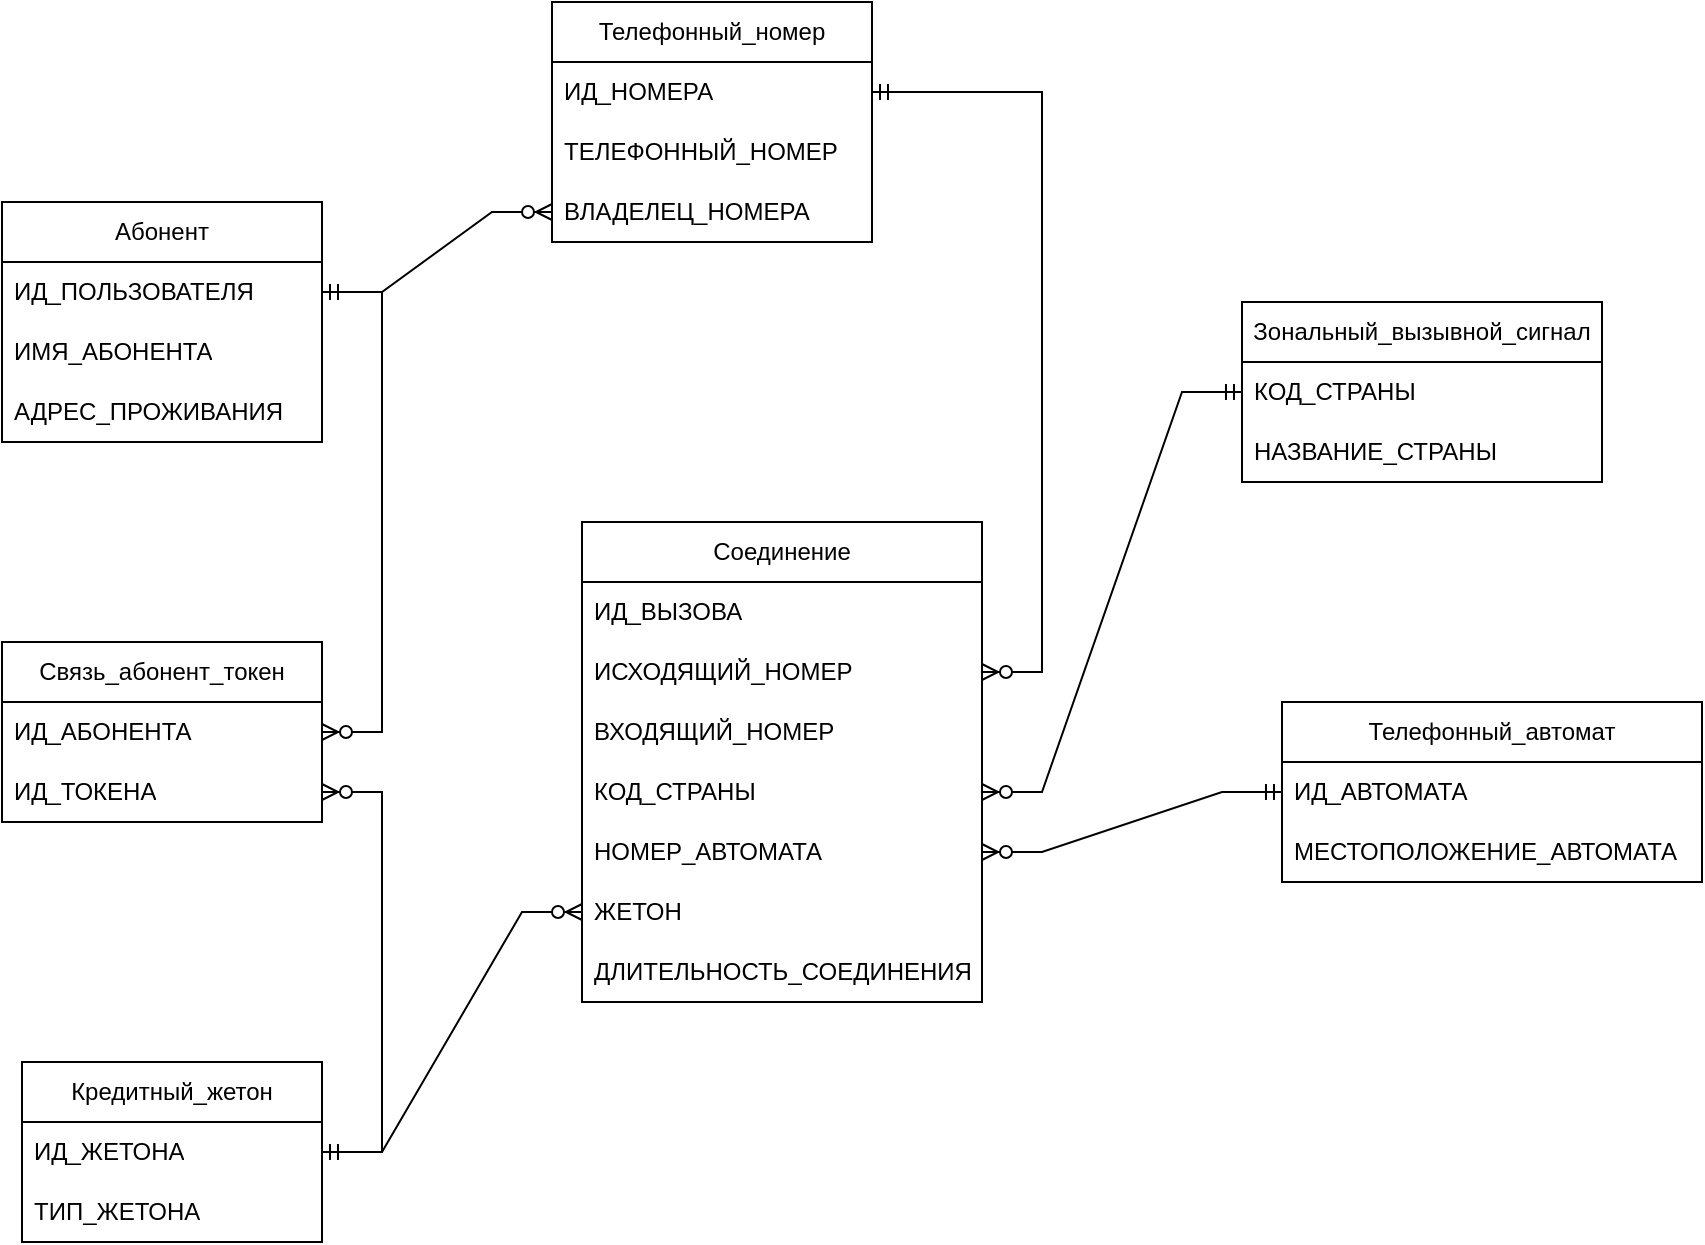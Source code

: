 <mxfile version="26.0.16">
  <diagram name="Страница — 1" id="doSoDC-cgsAAttEpyycX">
    <mxGraphModel dx="1242" dy="784" grid="1" gridSize="10" guides="1" tooltips="1" connect="1" arrows="1" fold="1" page="1" pageScale="1" pageWidth="850" pageHeight="1100" math="0" shadow="0">
      <root>
        <mxCell id="0" />
        <mxCell id="1" parent="0" />
        <mxCell id="jGpmL3rwvka-tKhu9a9l-1" value="Абонент" style="swimlane;fontStyle=0;childLayout=stackLayout;horizontal=1;startSize=30;horizontalStack=0;resizeParent=1;resizeParentMax=0;resizeLast=0;collapsible=1;marginBottom=0;whiteSpace=wrap;html=1;" vertex="1" parent="1">
          <mxGeometry x="70" y="500" width="160" height="120" as="geometry" />
        </mxCell>
        <mxCell id="jGpmL3rwvka-tKhu9a9l-2" value="ИД_ПОЛЬЗОВАТЕЛЯ" style="text;strokeColor=none;fillColor=none;align=left;verticalAlign=middle;spacingLeft=4;spacingRight=4;overflow=hidden;points=[[0,0.5],[1,0.5]];portConstraint=eastwest;rotatable=0;whiteSpace=wrap;html=1;" vertex="1" parent="jGpmL3rwvka-tKhu9a9l-1">
          <mxGeometry y="30" width="160" height="30" as="geometry" />
        </mxCell>
        <mxCell id="jGpmL3rwvka-tKhu9a9l-3" value="ИМЯ_АБОНЕНТА" style="text;strokeColor=none;fillColor=none;align=left;verticalAlign=middle;spacingLeft=4;spacingRight=4;overflow=hidden;points=[[0,0.5],[1,0.5]];portConstraint=eastwest;rotatable=0;whiteSpace=wrap;html=1;" vertex="1" parent="jGpmL3rwvka-tKhu9a9l-1">
          <mxGeometry y="60" width="160" height="30" as="geometry" />
        </mxCell>
        <mxCell id="jGpmL3rwvka-tKhu9a9l-4" value="АДРЕС_ПРОЖИВАНИЯ" style="text;strokeColor=none;fillColor=none;align=left;verticalAlign=middle;spacingLeft=4;spacingRight=4;overflow=hidden;points=[[0,0.5],[1,0.5]];portConstraint=eastwest;rotatable=0;whiteSpace=wrap;html=1;" vertex="1" parent="jGpmL3rwvka-tKhu9a9l-1">
          <mxGeometry y="90" width="160" height="30" as="geometry" />
        </mxCell>
        <mxCell id="jGpmL3rwvka-tKhu9a9l-5" value="Телефонный_номер" style="swimlane;fontStyle=0;childLayout=stackLayout;horizontal=1;startSize=30;horizontalStack=0;resizeParent=1;resizeParentMax=0;resizeLast=0;collapsible=1;marginBottom=0;whiteSpace=wrap;html=1;" vertex="1" parent="1">
          <mxGeometry x="345" y="400" width="160" height="120" as="geometry" />
        </mxCell>
        <mxCell id="jGpmL3rwvka-tKhu9a9l-6" value="ИД_НОМЕРА" style="text;strokeColor=none;fillColor=none;align=left;verticalAlign=middle;spacingLeft=4;spacingRight=4;overflow=hidden;points=[[0,0.5],[1,0.5]];portConstraint=eastwest;rotatable=0;whiteSpace=wrap;html=1;" vertex="1" parent="jGpmL3rwvka-tKhu9a9l-5">
          <mxGeometry y="30" width="160" height="30" as="geometry" />
        </mxCell>
        <mxCell id="jGpmL3rwvka-tKhu9a9l-7" value="ТЕЛЕФОННЫЙ_НОМЕР" style="text;strokeColor=none;fillColor=none;align=left;verticalAlign=middle;spacingLeft=4;spacingRight=4;overflow=hidden;points=[[0,0.5],[1,0.5]];portConstraint=eastwest;rotatable=0;whiteSpace=wrap;html=1;" vertex="1" parent="jGpmL3rwvka-tKhu9a9l-5">
          <mxGeometry y="60" width="160" height="30" as="geometry" />
        </mxCell>
        <mxCell id="jGpmL3rwvka-tKhu9a9l-8" value="ВЛАДЕЛЕЦ_НОМЕРА" style="text;strokeColor=none;fillColor=none;align=left;verticalAlign=middle;spacingLeft=4;spacingRight=4;overflow=hidden;points=[[0,0.5],[1,0.5]];portConstraint=eastwest;rotatable=0;whiteSpace=wrap;html=1;" vertex="1" parent="jGpmL3rwvka-tKhu9a9l-5">
          <mxGeometry y="90" width="160" height="30" as="geometry" />
        </mxCell>
        <mxCell id="jGpmL3rwvka-tKhu9a9l-9" value="Зональный_вызывной_сигнал" style="swimlane;fontStyle=0;childLayout=stackLayout;horizontal=1;startSize=30;horizontalStack=0;resizeParent=1;resizeParentMax=0;resizeLast=0;collapsible=1;marginBottom=0;whiteSpace=wrap;html=1;" vertex="1" parent="1">
          <mxGeometry x="690" y="550" width="180" height="90" as="geometry">
            <mxRectangle x="200" y="510" width="210" height="30" as="alternateBounds" />
          </mxGeometry>
        </mxCell>
        <mxCell id="jGpmL3rwvka-tKhu9a9l-10" value="КОД_СТРАНЫ" style="text;strokeColor=none;fillColor=none;align=left;verticalAlign=middle;spacingLeft=4;spacingRight=4;overflow=hidden;points=[[0,0.5],[1,0.5]];portConstraint=eastwest;rotatable=0;whiteSpace=wrap;html=1;" vertex="1" parent="jGpmL3rwvka-tKhu9a9l-9">
          <mxGeometry y="30" width="180" height="30" as="geometry" />
        </mxCell>
        <mxCell id="jGpmL3rwvka-tKhu9a9l-11" value="НАЗВАНИЕ_СТРАНЫ" style="text;strokeColor=none;fillColor=none;align=left;verticalAlign=middle;spacingLeft=4;spacingRight=4;overflow=hidden;points=[[0,0.5],[1,0.5]];portConstraint=eastwest;rotatable=0;whiteSpace=wrap;html=1;" vertex="1" parent="jGpmL3rwvka-tKhu9a9l-9">
          <mxGeometry y="60" width="180" height="30" as="geometry" />
        </mxCell>
        <mxCell id="jGpmL3rwvka-tKhu9a9l-13" value="Телефонный_автомат" style="swimlane;fontStyle=0;childLayout=stackLayout;horizontal=1;startSize=30;horizontalStack=0;resizeParent=1;resizeParentMax=0;resizeLast=0;collapsible=1;marginBottom=0;whiteSpace=wrap;html=1;" vertex="1" parent="1">
          <mxGeometry x="710" y="750" width="210" height="90" as="geometry">
            <mxRectangle x="200" y="510" width="210" height="30" as="alternateBounds" />
          </mxGeometry>
        </mxCell>
        <mxCell id="jGpmL3rwvka-tKhu9a9l-14" value="ИД_АВТОМАТА" style="text;strokeColor=none;fillColor=none;align=left;verticalAlign=middle;spacingLeft=4;spacingRight=4;overflow=hidden;points=[[0,0.5],[1,0.5]];portConstraint=eastwest;rotatable=0;whiteSpace=wrap;html=1;" vertex="1" parent="jGpmL3rwvka-tKhu9a9l-13">
          <mxGeometry y="30" width="210" height="30" as="geometry" />
        </mxCell>
        <mxCell id="jGpmL3rwvka-tKhu9a9l-15" value="МЕСТОПОЛОЖЕНИЕ_АВТОМАТА" style="text;strokeColor=none;fillColor=none;align=left;verticalAlign=middle;spacingLeft=4;spacingRight=4;overflow=hidden;points=[[0,0.5],[1,0.5]];portConstraint=eastwest;rotatable=0;whiteSpace=wrap;html=1;" vertex="1" parent="jGpmL3rwvka-tKhu9a9l-13">
          <mxGeometry y="60" width="210" height="30" as="geometry" />
        </mxCell>
        <mxCell id="jGpmL3rwvka-tKhu9a9l-16" value="Кредитный_жетон" style="swimlane;fontStyle=0;childLayout=stackLayout;horizontal=1;startSize=30;horizontalStack=0;resizeParent=1;resizeParentMax=0;resizeLast=0;collapsible=1;marginBottom=0;whiteSpace=wrap;html=1;" vertex="1" parent="1">
          <mxGeometry x="80" y="930" width="150" height="90" as="geometry">
            <mxRectangle x="200" y="510" width="210" height="30" as="alternateBounds" />
          </mxGeometry>
        </mxCell>
        <mxCell id="jGpmL3rwvka-tKhu9a9l-17" value="ИД_ЖЕТОНА" style="text;strokeColor=none;fillColor=none;align=left;verticalAlign=middle;spacingLeft=4;spacingRight=4;overflow=hidden;points=[[0,0.5],[1,0.5]];portConstraint=eastwest;rotatable=0;whiteSpace=wrap;html=1;" vertex="1" parent="jGpmL3rwvka-tKhu9a9l-16">
          <mxGeometry y="30" width="150" height="30" as="geometry" />
        </mxCell>
        <mxCell id="jGpmL3rwvka-tKhu9a9l-18" value="ТИП_ЖЕТОНА" style="text;strokeColor=none;fillColor=none;align=left;verticalAlign=middle;spacingLeft=4;spacingRight=4;overflow=hidden;points=[[0,0.5],[1,0.5]];portConstraint=eastwest;rotatable=0;whiteSpace=wrap;html=1;" vertex="1" parent="jGpmL3rwvka-tKhu9a9l-16">
          <mxGeometry y="60" width="150" height="30" as="geometry" />
        </mxCell>
        <mxCell id="jGpmL3rwvka-tKhu9a9l-19" value="Соединение" style="swimlane;fontStyle=0;childLayout=stackLayout;horizontal=1;startSize=30;horizontalStack=0;resizeParent=1;resizeParentMax=0;resizeLast=0;collapsible=1;marginBottom=0;whiteSpace=wrap;html=1;" vertex="1" parent="1">
          <mxGeometry x="360" y="660" width="200" height="240" as="geometry">
            <mxRectangle x="200" y="510" width="210" height="30" as="alternateBounds" />
          </mxGeometry>
        </mxCell>
        <mxCell id="jGpmL3rwvka-tKhu9a9l-20" value="ИД_ВЫЗОВА" style="text;strokeColor=none;fillColor=none;align=left;verticalAlign=middle;spacingLeft=4;spacingRight=4;overflow=hidden;points=[[0,0.5],[1,0.5]];portConstraint=eastwest;rotatable=0;whiteSpace=wrap;html=1;" vertex="1" parent="jGpmL3rwvka-tKhu9a9l-19">
          <mxGeometry y="30" width="200" height="30" as="geometry" />
        </mxCell>
        <mxCell id="jGpmL3rwvka-tKhu9a9l-21" value="ИСХОДЯЩИЙ_НОМЕР" style="text;strokeColor=none;fillColor=none;align=left;verticalAlign=middle;spacingLeft=4;spacingRight=4;overflow=hidden;points=[[0,0.5],[1,0.5]];portConstraint=eastwest;rotatable=0;whiteSpace=wrap;html=1;" vertex="1" parent="jGpmL3rwvka-tKhu9a9l-19">
          <mxGeometry y="60" width="200" height="30" as="geometry" />
        </mxCell>
        <mxCell id="jGpmL3rwvka-tKhu9a9l-23" value="ВХОДЯЩИЙ_НОМЕР" style="text;strokeColor=none;fillColor=none;align=left;verticalAlign=middle;spacingLeft=4;spacingRight=4;overflow=hidden;points=[[0,0.5],[1,0.5]];portConstraint=eastwest;rotatable=0;whiteSpace=wrap;html=1;" vertex="1" parent="jGpmL3rwvka-tKhu9a9l-19">
          <mxGeometry y="90" width="200" height="30" as="geometry" />
        </mxCell>
        <mxCell id="jGpmL3rwvka-tKhu9a9l-27" value="КОД_СТРАНЫ" style="text;strokeColor=none;fillColor=none;align=left;verticalAlign=middle;spacingLeft=4;spacingRight=4;overflow=hidden;points=[[0,0.5],[1,0.5]];portConstraint=eastwest;rotatable=0;whiteSpace=wrap;html=1;" vertex="1" parent="jGpmL3rwvka-tKhu9a9l-19">
          <mxGeometry y="120" width="200" height="30" as="geometry" />
        </mxCell>
        <mxCell id="jGpmL3rwvka-tKhu9a9l-26" value="НОМЕР_АВТОМАТА" style="text;strokeColor=none;fillColor=none;align=left;verticalAlign=middle;spacingLeft=4;spacingRight=4;overflow=hidden;points=[[0,0.5],[1,0.5]];portConstraint=eastwest;rotatable=0;whiteSpace=wrap;html=1;" vertex="1" parent="jGpmL3rwvka-tKhu9a9l-19">
          <mxGeometry y="150" width="200" height="30" as="geometry" />
        </mxCell>
        <mxCell id="jGpmL3rwvka-tKhu9a9l-25" value="ЖЕТОН" style="text;strokeColor=none;fillColor=none;align=left;verticalAlign=middle;spacingLeft=4;spacingRight=4;overflow=hidden;points=[[0,0.5],[1,0.5]];portConstraint=eastwest;rotatable=0;whiteSpace=wrap;html=1;" vertex="1" parent="jGpmL3rwvka-tKhu9a9l-19">
          <mxGeometry y="180" width="200" height="30" as="geometry" />
        </mxCell>
        <mxCell id="jGpmL3rwvka-tKhu9a9l-24" value="ДЛИТЕЛЬНОСТЬ_СОЕДИНЕНИЯ" style="text;strokeColor=none;fillColor=none;align=left;verticalAlign=middle;spacingLeft=4;spacingRight=4;overflow=hidden;points=[[0,0.5],[1,0.5]];portConstraint=eastwest;rotatable=0;whiteSpace=wrap;html=1;" vertex="1" parent="jGpmL3rwvka-tKhu9a9l-19">
          <mxGeometry y="210" width="200" height="30" as="geometry" />
        </mxCell>
        <mxCell id="jGpmL3rwvka-tKhu9a9l-30" value="" style="edgeStyle=entityRelationEdgeStyle;fontSize=12;html=1;endArrow=ERzeroToMany;startArrow=ERmandOne;rounded=0;exitX=0;exitY=0.5;exitDx=0;exitDy=0;entryX=1;entryY=0.5;entryDx=0;entryDy=0;" edge="1" parent="1" source="jGpmL3rwvka-tKhu9a9l-14" target="jGpmL3rwvka-tKhu9a9l-26">
          <mxGeometry width="100" height="100" relative="1" as="geometry">
            <mxPoint x="470" y="630" as="sourcePoint" />
            <mxPoint x="570" y="530" as="targetPoint" />
          </mxGeometry>
        </mxCell>
        <mxCell id="jGpmL3rwvka-tKhu9a9l-31" value="" style="edgeStyle=entityRelationEdgeStyle;fontSize=12;html=1;endArrow=ERzeroToMany;startArrow=ERmandOne;rounded=0;exitX=1;exitY=0.5;exitDx=0;exitDy=0;entryX=0;entryY=0.5;entryDx=0;entryDy=0;" edge="1" parent="1" source="jGpmL3rwvka-tKhu9a9l-2" target="jGpmL3rwvka-tKhu9a9l-8">
          <mxGeometry width="100" height="100" relative="1" as="geometry">
            <mxPoint x="360" y="610" as="sourcePoint" />
            <mxPoint x="460" y="510" as="targetPoint" />
          </mxGeometry>
        </mxCell>
        <mxCell id="jGpmL3rwvka-tKhu9a9l-32" value="" style="edgeStyle=entityRelationEdgeStyle;fontSize=12;html=1;endArrow=ERzeroToMany;startArrow=ERmandOne;rounded=0;exitX=1;exitY=0.5;exitDx=0;exitDy=0;" edge="1" parent="1" source="jGpmL3rwvka-tKhu9a9l-6" target="jGpmL3rwvka-tKhu9a9l-21">
          <mxGeometry width="100" height="100" relative="1" as="geometry">
            <mxPoint x="470" y="470" as="sourcePoint" />
            <mxPoint x="440" y="775" as="targetPoint" />
          </mxGeometry>
        </mxCell>
        <mxCell id="jGpmL3rwvka-tKhu9a9l-33" value="" style="edgeStyle=entityRelationEdgeStyle;fontSize=12;html=1;endArrow=ERzeroToMany;startArrow=ERmandOne;rounded=0;exitX=0;exitY=0.5;exitDx=0;exitDy=0;" edge="1" parent="1" source="jGpmL3rwvka-tKhu9a9l-10" target="jGpmL3rwvka-tKhu9a9l-27">
          <mxGeometry width="100" height="100" relative="1" as="geometry">
            <mxPoint x="630" y="745" as="sourcePoint" />
            <mxPoint x="490" y="775" as="targetPoint" />
          </mxGeometry>
        </mxCell>
        <mxCell id="jGpmL3rwvka-tKhu9a9l-35" value="Связь_абонент_токен" style="swimlane;fontStyle=0;childLayout=stackLayout;horizontal=1;startSize=30;horizontalStack=0;resizeParent=1;resizeParentMax=0;resizeLast=0;collapsible=1;marginBottom=0;whiteSpace=wrap;html=1;" vertex="1" parent="1">
          <mxGeometry x="70" y="720" width="160" height="90" as="geometry" />
        </mxCell>
        <mxCell id="jGpmL3rwvka-tKhu9a9l-36" value="ИД_АБОНЕНТА" style="text;strokeColor=none;fillColor=none;align=left;verticalAlign=middle;spacingLeft=4;spacingRight=4;overflow=hidden;points=[[0,0.5],[1,0.5]];portConstraint=eastwest;rotatable=0;whiteSpace=wrap;html=1;" vertex="1" parent="jGpmL3rwvka-tKhu9a9l-35">
          <mxGeometry y="30" width="160" height="30" as="geometry" />
        </mxCell>
        <mxCell id="jGpmL3rwvka-tKhu9a9l-37" value="ИД_ТОКЕНА" style="text;strokeColor=none;fillColor=none;align=left;verticalAlign=middle;spacingLeft=4;spacingRight=4;overflow=hidden;points=[[0,0.5],[1,0.5]];portConstraint=eastwest;rotatable=0;whiteSpace=wrap;html=1;" vertex="1" parent="jGpmL3rwvka-tKhu9a9l-35">
          <mxGeometry y="60" width="160" height="30" as="geometry" />
        </mxCell>
        <mxCell id="jGpmL3rwvka-tKhu9a9l-39" value="" style="edgeStyle=entityRelationEdgeStyle;fontSize=12;html=1;endArrow=ERzeroToMany;startArrow=ERmandOne;rounded=0;exitX=1;exitY=0.5;exitDx=0;exitDy=0;entryX=0;entryY=0.5;entryDx=0;entryDy=0;" edge="1" parent="1" source="jGpmL3rwvka-tKhu9a9l-17" target="jGpmL3rwvka-tKhu9a9l-25">
          <mxGeometry width="100" height="100" relative="1" as="geometry">
            <mxPoint x="250" y="1030" as="sourcePoint" />
            <mxPoint x="380" y="970" as="targetPoint" />
          </mxGeometry>
        </mxCell>
        <mxCell id="jGpmL3rwvka-tKhu9a9l-40" value="" style="edgeStyle=entityRelationEdgeStyle;fontSize=12;html=1;endArrow=ERzeroToMany;startArrow=ERmandOne;rounded=0;entryX=1;entryY=0.5;entryDx=0;entryDy=0;exitX=1;exitY=0.5;exitDx=0;exitDy=0;" edge="1" parent="1" source="jGpmL3rwvka-tKhu9a9l-2" target="jGpmL3rwvka-tKhu9a9l-36">
          <mxGeometry width="100" height="100" relative="1" as="geometry">
            <mxPoint x="210" y="555" as="sourcePoint" />
            <mxPoint x="50" y="820" as="targetPoint" />
          </mxGeometry>
        </mxCell>
        <mxCell id="jGpmL3rwvka-tKhu9a9l-43" value="" style="edgeStyle=entityRelationEdgeStyle;fontSize=12;html=1;endArrow=ERzeroToMany;startArrow=ERmandOne;rounded=0;exitX=1;exitY=0.5;exitDx=0;exitDy=0;entryX=1;entryY=0.5;entryDx=0;entryDy=0;" edge="1" parent="1" source="jGpmL3rwvka-tKhu9a9l-17" target="jGpmL3rwvka-tKhu9a9l-37">
          <mxGeometry width="100" height="100" relative="1" as="geometry">
            <mxPoint x="350" y="890" as="sourcePoint" />
            <mxPoint x="80" y="840" as="targetPoint" />
          </mxGeometry>
        </mxCell>
      </root>
    </mxGraphModel>
  </diagram>
</mxfile>
